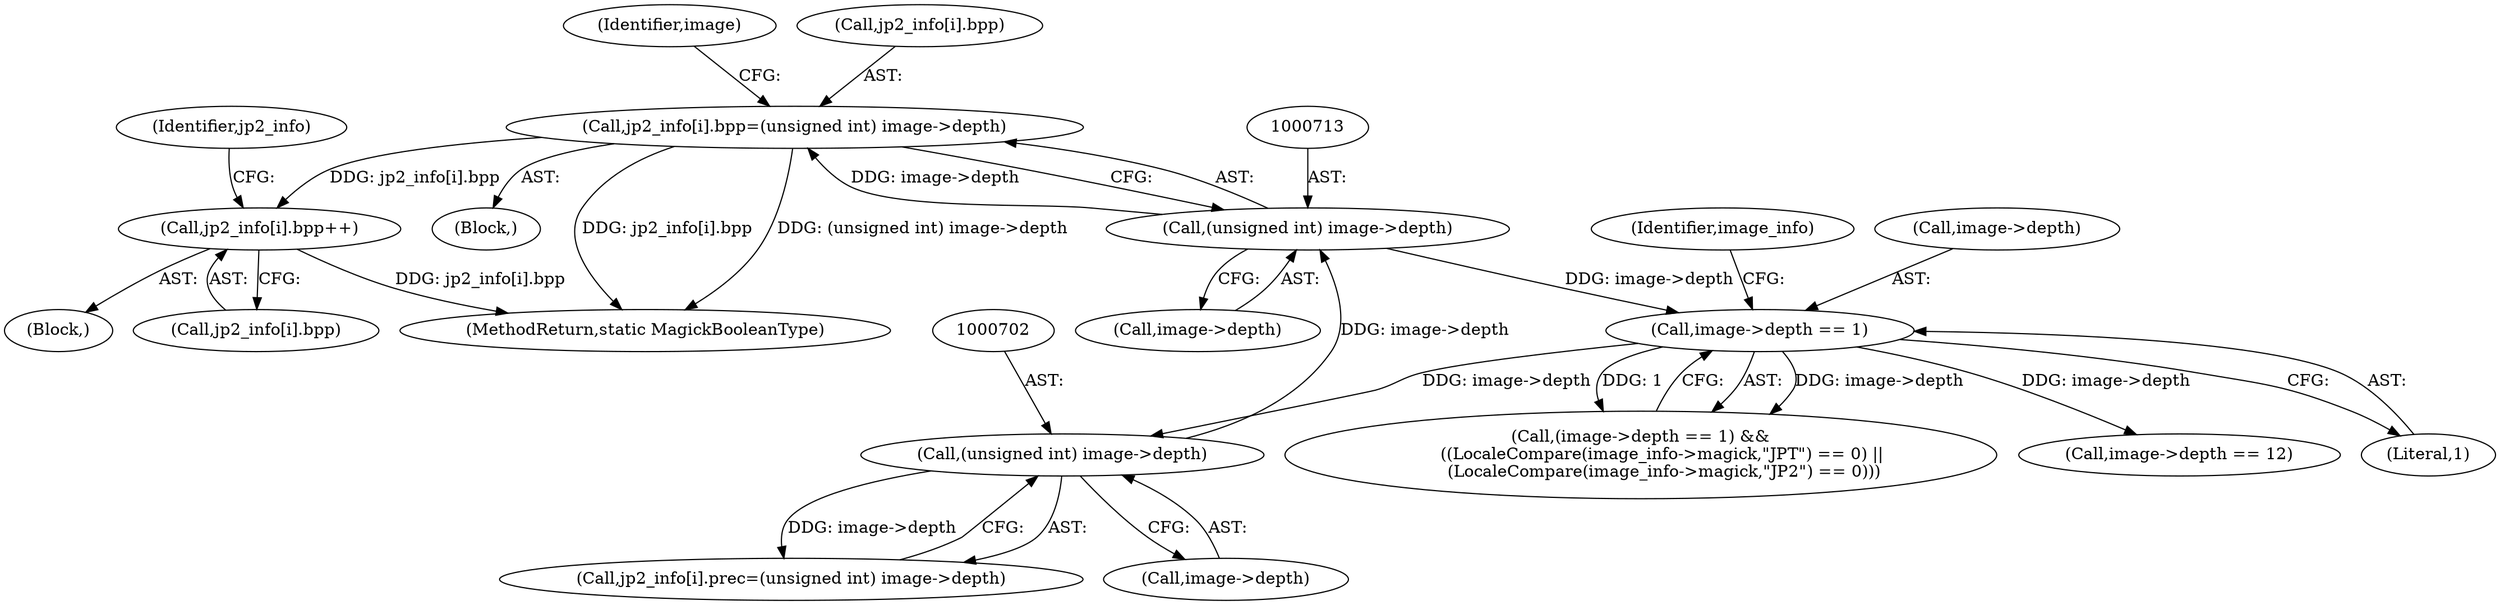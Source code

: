 digraph "0_ImageMagick_3d5ac8c20846871f1eb3068b65f93da7cd33bfd0_0@array" {
"1000746" [label="(Call,jp2_info[i].bpp++)"];
"1000706" [label="(Call,jp2_info[i].bpp=(unsigned int) image->depth)"];
"1000712" [label="(Call,(unsigned int) image->depth)"];
"1000701" [label="(Call,(unsigned int) image->depth)"];
"1000719" [label="(Call,image->depth == 1)"];
"1000747" [label="(Call,jp2_info[i].bpp)"];
"1000721" [label="(Identifier,image)"];
"1000718" [label="(Call,(image->depth == 1) &&\n        ((LocaleCompare(image_info->magick,\"JPT\") == 0) ||\n         (LocaleCompare(image_info->magick,\"JP2\") == 0)))"];
"1000695" [label="(Call,jp2_info[i].prec=(unsigned int) image->depth)"];
"1000694" [label="(Block,)"];
"1000703" [label="(Call,image->depth)"];
"1000876" [label="(Call,image->depth == 12)"];
"1000723" [label="(Literal,1)"];
"1000755" [label="(Identifier,jp2_info)"];
"1000707" [label="(Call,jp2_info[i].bpp)"];
"1001297" [label="(MethodReturn,static MagickBooleanType)"];
"1000739" [label="(Block,)"];
"1000728" [label="(Identifier,image_info)"];
"1000746" [label="(Call,jp2_info[i].bpp++)"];
"1000720" [label="(Call,image->depth)"];
"1000714" [label="(Call,image->depth)"];
"1000701" [label="(Call,(unsigned int) image->depth)"];
"1000719" [label="(Call,image->depth == 1)"];
"1000706" [label="(Call,jp2_info[i].bpp=(unsigned int) image->depth)"];
"1000712" [label="(Call,(unsigned int) image->depth)"];
"1000746" -> "1000739"  [label="AST: "];
"1000746" -> "1000747"  [label="CFG: "];
"1000747" -> "1000746"  [label="AST: "];
"1000755" -> "1000746"  [label="CFG: "];
"1000746" -> "1001297"  [label="DDG: jp2_info[i].bpp"];
"1000706" -> "1000746"  [label="DDG: jp2_info[i].bpp"];
"1000706" -> "1000694"  [label="AST: "];
"1000706" -> "1000712"  [label="CFG: "];
"1000707" -> "1000706"  [label="AST: "];
"1000712" -> "1000706"  [label="AST: "];
"1000721" -> "1000706"  [label="CFG: "];
"1000706" -> "1001297"  [label="DDG: (unsigned int) image->depth"];
"1000706" -> "1001297"  [label="DDG: jp2_info[i].bpp"];
"1000712" -> "1000706"  [label="DDG: image->depth"];
"1000712" -> "1000714"  [label="CFG: "];
"1000713" -> "1000712"  [label="AST: "];
"1000714" -> "1000712"  [label="AST: "];
"1000701" -> "1000712"  [label="DDG: image->depth"];
"1000712" -> "1000719"  [label="DDG: image->depth"];
"1000701" -> "1000695"  [label="AST: "];
"1000701" -> "1000703"  [label="CFG: "];
"1000702" -> "1000701"  [label="AST: "];
"1000703" -> "1000701"  [label="AST: "];
"1000695" -> "1000701"  [label="CFG: "];
"1000701" -> "1000695"  [label="DDG: image->depth"];
"1000719" -> "1000701"  [label="DDG: image->depth"];
"1000719" -> "1000718"  [label="AST: "];
"1000719" -> "1000723"  [label="CFG: "];
"1000720" -> "1000719"  [label="AST: "];
"1000723" -> "1000719"  [label="AST: "];
"1000728" -> "1000719"  [label="CFG: "];
"1000718" -> "1000719"  [label="CFG: "];
"1000719" -> "1000718"  [label="DDG: image->depth"];
"1000719" -> "1000718"  [label="DDG: 1"];
"1000719" -> "1000876"  [label="DDG: image->depth"];
}
